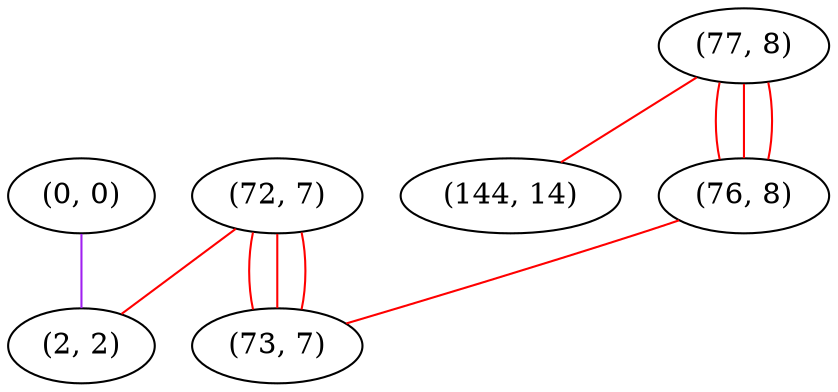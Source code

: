 graph "" {
"(0, 0)";
"(72, 7)";
"(77, 8)";
"(2, 2)";
"(144, 14)";
"(76, 8)";
"(73, 7)";
"(0, 0)" -- "(2, 2)"  [color=purple, key=0, weight=4];
"(72, 7)" -- "(73, 7)"  [color=red, key=0, weight=1];
"(72, 7)" -- "(73, 7)"  [color=red, key=1, weight=1];
"(72, 7)" -- "(73, 7)"  [color=red, key=2, weight=1];
"(72, 7)" -- "(2, 2)"  [color=red, key=0, weight=1];
"(77, 8)" -- "(144, 14)"  [color=red, key=0, weight=1];
"(77, 8)" -- "(76, 8)"  [color=red, key=0, weight=1];
"(77, 8)" -- "(76, 8)"  [color=red, key=1, weight=1];
"(77, 8)" -- "(76, 8)"  [color=red, key=2, weight=1];
"(76, 8)" -- "(73, 7)"  [color=red, key=0, weight=1];
}

